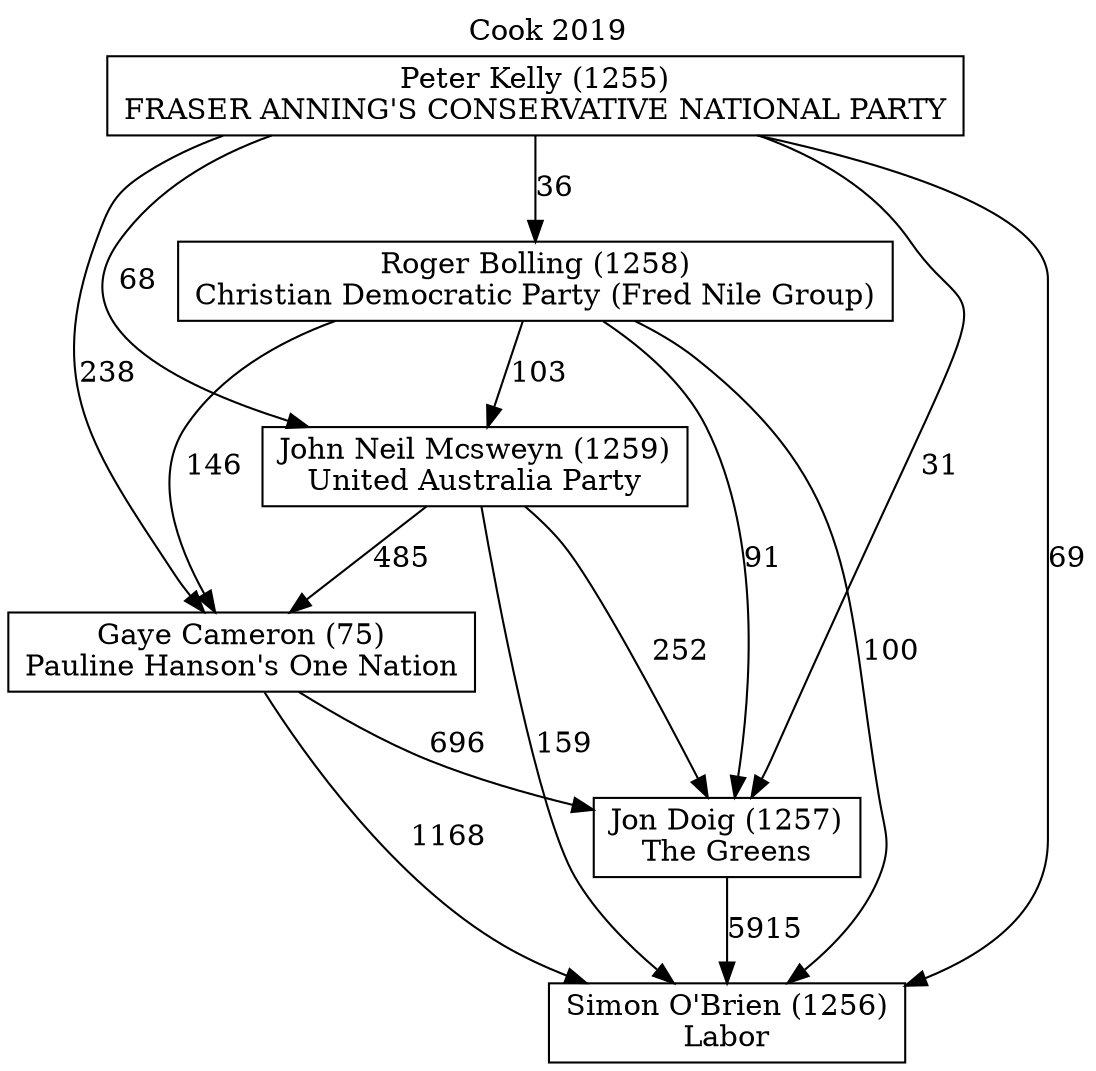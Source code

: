 // House preference flow
digraph "Simon O'Brien (1256)_Cook_2019" {
	graph [label="Cook 2019" labelloc=t mclimit=10]
	node [shape=box]
	"Gaye Cameron (75)" [label="Gaye Cameron (75)
Pauline Hanson's One Nation"]
	"John Neil Mcsweyn (1259)" [label="John Neil Mcsweyn (1259)
United Australia Party"]
	"Jon Doig (1257)" [label="Jon Doig (1257)
The Greens"]
	"Peter Kelly (1255)" [label="Peter Kelly (1255)
FRASER ANNING'S CONSERVATIVE NATIONAL PARTY"]
	"Roger Bolling (1258)" [label="Roger Bolling (1258)
Christian Democratic Party (Fred Nile Group)"]
	"Simon O'Brien (1256)" [label="Simon O'Brien (1256)
Labor"]
	"Gaye Cameron (75)" -> "Jon Doig (1257)" [label=696]
	"Gaye Cameron (75)" -> "Simon O'Brien (1256)" [label=1168]
	"John Neil Mcsweyn (1259)" -> "Gaye Cameron (75)" [label=485]
	"John Neil Mcsweyn (1259)" -> "Jon Doig (1257)" [label=252]
	"John Neil Mcsweyn (1259)" -> "Simon O'Brien (1256)" [label=159]
	"Jon Doig (1257)" -> "Simon O'Brien (1256)" [label=5915]
	"Peter Kelly (1255)" -> "Gaye Cameron (75)" [label=238]
	"Peter Kelly (1255)" -> "John Neil Mcsweyn (1259)" [label=68]
	"Peter Kelly (1255)" -> "Jon Doig (1257)" [label=31]
	"Peter Kelly (1255)" -> "Roger Bolling (1258)" [label=36]
	"Peter Kelly (1255)" -> "Simon O'Brien (1256)" [label=69]
	"Roger Bolling (1258)" -> "Gaye Cameron (75)" [label=146]
	"Roger Bolling (1258)" -> "John Neil Mcsweyn (1259)" [label=103]
	"Roger Bolling (1258)" -> "Jon Doig (1257)" [label=91]
	"Roger Bolling (1258)" -> "Simon O'Brien (1256)" [label=100]
}
